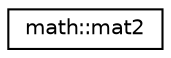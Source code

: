 digraph "Graphical Class Hierarchy"
{
  edge [fontname="Helvetica",fontsize="10",labelfontname="Helvetica",labelfontsize="10"];
  node [fontname="Helvetica",fontsize="10",shape=record];
  rankdir="LR";
  Node0 [label="math::mat2",height=0.2,width=0.4,color="black", fillcolor="white", style="filled",URL="$structmath_1_1mat2.html",tooltip="Two dimensional square matrix. "];
}
